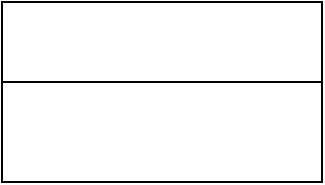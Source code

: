<mxfile version="12.2.3" type="github" pages="1">
  <diagram id="sfM5YQbktjChvEiEwemY" name="Page-1">
    <mxGraphModel dx="1073" dy="448" grid="1" gridSize="10" guides="1" tooltips="1" connect="1" arrows="1" fold="1" page="1" pageScale="1" pageWidth="850" pageHeight="1100" math="0" shadow="0">
      <root>
        <mxCell id="0"/>
        <mxCell id="1" parent="0"/>
        <mxCell id="_cafedWE6yJc7HQ6ZH6B-1" value="" style="rounded=0;whiteSpace=wrap;html=1;" vertex="1" parent="1">
          <mxGeometry x="30" y="220" width="160" height="90" as="geometry"/>
        </mxCell>
        <mxCell id="_cafedWE6yJc7HQ6ZH6B-2" value="" style="rounded=0;whiteSpace=wrap;html=1;" vertex="1" parent="1">
          <mxGeometry x="30" y="220" width="160" height="40" as="geometry"/>
        </mxCell>
      </root>
    </mxGraphModel>
  </diagram>
</mxfile>
